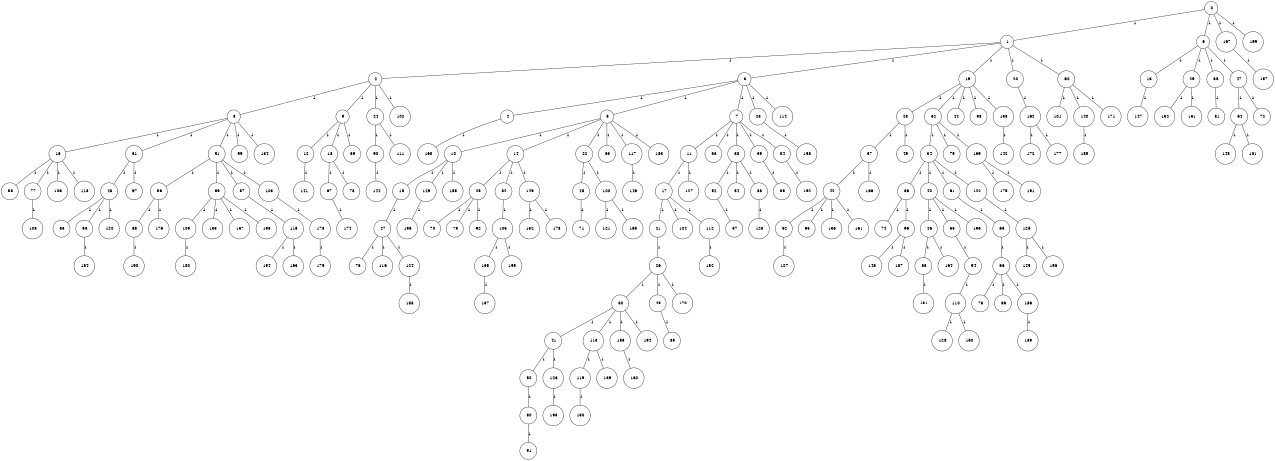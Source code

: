 graph G {
size="8.5,11;"
ratio = "expand;"
fixedsize="true;"
overlap="scale;"
node[shape=circle,width=.12,hight=.12,fontsize=12]
edge[fontsize=12]

0[label=" 0" color=black, pos="1.6350876,0.52455584!"];
1[label=" 1" color=black, pos="2.229905,1.0013973!"];
2[label=" 2" color=black, pos="1.5586693,2.4414965!"];
3[label=" 3" color=black, pos="0.054997711,2.4971963!"];
4[label=" 4" color=black, pos="1.8644468,2.5899394!"];
5[label=" 5" color=black, pos="2.6686515,0.923186!"];
6[label=" 6" color=black, pos="2.0241007,0.74109129!"];
7[label=" 7" color=black, pos="0.97626877,1.6148009!"];
8[label=" 8" color=black, pos="2.7486055,2.8520395!"];
9[label=" 9" color=black, pos="0.7809538,0.24679969!"];
10[label=" 10" color=black, pos="2.9825763,2.9487399!"];
11[label=" 11" color=black, pos="1.6739756,1.5049684!"];
12[label=" 12" color=black, pos="0.68187527,2.9230553!"];
13[label=" 13" color=black, pos="2.1786847,2.8870992!"];
14[label=" 14" color=black, pos="2.0135191,0.53529103!"];
15[label=" 15" color=black, pos="1.7840026,1.6011442!"];
16[label=" 16" color=black, pos="1.2894487,2.5111187!"];
17[label=" 17" color=black, pos="0.30662054,2.4100257!"];
18[label=" 18" color=black, pos="0.44621456,1.3267708!"];
19[label=" 19" color=black, pos="0.80470182,1.6586125!"];
20[label=" 20" color=black, pos="1.926647,0.83710385!"];
21[label=" 21" color=black, pos="1.427909,0.30811702!"];
22[label=" 22" color=black, pos="2.3523935,1.431216!"];
23[label=" 23" color=black, pos="1.9935,1.6690043!"];
24[label=" 24" color=black, pos="2.485544,2.3533513!"];
25[label=" 25" color=black, pos="0.93804147,1.0813613!"];
26[label=" 26" color=black, pos="0.1221426,2.5044462!"];
27[label=" 27" color=black, pos="0.23987121,0.41342151!"];
28[label=" 28" color=black, pos="0.74472638,0.27184985!"];
29[label=" 29" color=black, pos="1.9747284,1.6140636!"];
30[label=" 30" color=black, pos="2.4233749,0.46351811!"];
31[label=" 31" color=black, pos="0.077639842,2.6998237!"];
32[label=" 32" color=black, pos="0.3126455,2.3553483!"];
33[label=" 33" color=black, pos="1.816552,2.634943!"];
34[label=" 34" color=black, pos="1.8448416,2.865539!"];
35[label=" 35" color=black, pos="2.3024478,0.25123102!"];
36[label=" 36" color=black, pos="0.52948588,2.2198096!"];
37[label=" 37" color=black, pos="0.10304773,1.8313362!"];
38[label=" 38" color=black, pos="0.87915274,2.9432976!"];
39[label=" 39" color=black, pos="0.42737677,2.5199764!"];
40[label=" 40" color=black, pos="2.6962963,0.99070923!"];
41[label=" 41" color=black, pos="0.31203424,1.4515428!"];
42[label=" 42" color=black, pos="1.7650414,0.2415887!"];
43[label=" 43" color=black, pos="0.59604234,1.1146633!"];
44[label=" 44" color=black, pos="0.015900584,1.6297425!"];
45[label=" 45" color=black, pos="1.1683461,1.645371!"];
46[label=" 46" color=black, pos="1.7559331,0.0042913896!"];
47[label=" 47" color=black, pos="1.2317898,0.92333208!"];
48[label=" 48" color=black, pos="0.39959244,2.4409343!"];
49[label=" 49" color=black, pos="2.5396936,1.8685026!"];
50[label=" 50" color=black, pos="2.209559,2.3722241!"];
51[label=" 51" color=black, pos="2.602911,1.9311295!"];
52[label=" 52" color=black, pos="2.8213604,1.7377599!"];
53[label=" 53" color=black, pos="2.0219507,1.0372052!"];
54[label=" 54" color=black, pos="2.9717994,0.96119362!"];
55[label=" 55" color=black, pos="2.5657644,1.1316752!"];
56[label=" 56" color=black, pos="0.79856702,0.67698353!"];
57[label=" 57" color=black, pos="0.4650867,2.6429955!"];
58[label=" 58" color=black, pos="0.65557733,0.48024697!"];
59[label=" 59" color=black, pos="1.5021071,0.87729985!"];
60[label=" 60" color=black, pos="1.9722485,0.31317393!"];
61[label=" 61" color=black, pos="2.9981906,1.7720831!"];
62[label=" 62" color=black, pos="1.3918758,1.1735791!"];
63[label=" 63" color=black, pos="2.6178024,0.92299703!"];
64[label=" 64" color=black, pos="0.87786394,1.75463!"];
65[label=" 65" color=black, pos="2.1454666,1.0175963!"];
66[label=" 66" color=black, pos="0.41284514,2.0595323!"];
67[label=" 67" color=black, pos="1.9092198,1.2384197!"];
68[label=" 68" color=black, pos="2.5518918,2.8756675!"];
69[label=" 69" color=black, pos="2.9019728,1.5200723!"];
70[label=" 70" color=black, pos="2.3810273,0.25148881!"];
71[label=" 71" color=black, pos="2.9989059,1.415199!"];
72[label=" 72" color=black, pos="0.77446639,1.2197204!"];
73[label=" 73" color=black, pos="1.5674545,0.72097698!"];
74[label=" 74" color=black, pos="0.73515999,2.8952519!"];
75[label=" 75" color=black, pos="2.7173414,2.525848!"];
76[label=" 76" color=black, pos="1.6852653,1.8193156!"];
77[label=" 77" color=black, pos="1.0492661,2.8810867!"];
78[label=" 78" color=black, pos="2.0330394,0.429123!"];
79[label=" 79" color=black, pos="0.30706137,2.908715!"];
80[label=" 80" color=black, pos="0.014150982,1.0014608!"];
81[label=" 81" color=black, pos="1.3657522,2.561905!"];
82[label=" 82" color=black, pos="1.502947,1.7452919!"];
83[label=" 83" color=black, pos="0.59082849,2.4895216!"];
84[label=" 84" color=black, pos="2.6726555,2.8633319!"];
85[label=" 85" color=black, pos="2.6482251,2.152215!"];
86[label=" 86" color=black, pos="0.87699411,0.71320972!"];
87[label=" 87" color=black, pos="0.42565999,0.26558324!"];
88[label=" 88" color=black, pos="0.75036024,0.021416416!"];
89[label=" 89" color=black, pos="2.9894818,0.2170246!"];
90[label=" 90" color=black, pos="0.040478348,1.7127172!"];
91[label=" 91" color=black, pos="2.2334565,2.9074006!"];
92[label=" 92" color=black, pos="2.5110759,0.62803353!"];
93[label=" 93" color=black, pos="2.515151,1.8405654!"];
94[label=" 94" color=black, pos="1.3615865,2.5762006!"];
95[label=" 95" color=black, pos="1.1756999,2.2270575!"];
96[label=" 96" color=black, pos="2.1088279,0.042172578!"];
97[label=" 97" color=black, pos="0.83179533,2.5907385!"];
98[label=" 98" color=black, pos="2.2215137,0.50358052!"];
99[label=" 99" color=black, pos="0.50569445,0.36108209!"];
100[label=" 100" color=black, pos="0.18171357,0.17607128!"];
101[label=" 101" color=black, pos="2.7693641,2.0890097!"];
102[label=" 102" color=black, pos="1.5704118,2.9181971!"];
103[label=" 103" color=black, pos="2.5069942,1.6721719!"];
104[label=" 104" color=black, pos="0.39372845,1.7141318!"];
105[label=" 105" color=black, pos="2.9735417,1.0977975!"];
106[label=" 106" color=black, pos="0.60832605,0.65002551!"];
107[label=" 107" color=black, pos="0.012359097,1.1307908!"];
108[label=" 108" color=black, pos="1.0002232,2.8909373!"];
109[label=" 109" color=black, pos="1.3234988,0.90053796!"];
110[label=" 110" color=black, pos="0.64515737,2.6400224!"];
111[label=" 111" color=black, pos="1.9639896,2.7679737!"];
112[label=" 112" color=black, pos="2.0265387,1.5832419!"];
113[label=" 113" color=black, pos="1.7869759,0.19513574!"];
114[label=" 114" color=black, pos="1.2824173,0.50932242!"];
115[label=" 115" color=black, pos="1.8562688,0.48884906!"];
116[label=" 116" color=black, pos="1.9469754,1.6260794!"];
117[label=" 117" color=black, pos="0.35973333,2.1643848!"];
118[label=" 118" color=black, pos="0.34535242,2.1570423!"];
119[label=" 119" color=black, pos="2.1166014,1.6670601!"];
120[label=" 120" color=black, pos="2.4071215,2.1432205!"];
121[label=" 121" color=black, pos="2.9313413,1.5893993!"];
122[label=" 122" color=black, pos="1.1835175,1.508535!"];
123[label=" 123" color=black, pos="1.738835,2.8962784!"];
124[label=" 124" color=black, pos="0.37717039,1.9562845!"];
125[label=" 125" color=black, pos="1.0489752,1.7417944!"];
126[label=" 126" color=black, pos="1.9250764,1.7036697!"];
127[label=" 127" color=black, pos="0.8238527,2.1848179!"];
128[label=" 128" color=black, pos="2.6210318,1.4250716!"];
129[label=" 129" color=black, pos="1.6663947,0.76613168!"];
130[label=" 130" color=black, pos="0.11319265,1.8896986!"];
131[label=" 131" color=black, pos="1.2720507,2.537838!"];
132[label=" 132" color=black, pos="0.30833485,1.3861248!"];
133[label=" 133" color=black, pos="2.6147917,0.75163763!"];
134[label=" 134" color=black, pos="1.026756,0.58154588!"];
135[label=" 135" color=black, pos="1.8260371,1.0815829!"];
136[label=" 136" color=black, pos="1.0944023,0.99944192!"];
137[label=" 137" color=black, pos="1.5211254,2.6107092!"];
138[label=" 138" color=black, pos="1.0402403,1.4863457!"];
139[label=" 139" color=black, pos="2.2863849,0.96151213!"];
140[label=" 140" color=black, pos="0.5183061,2.9520297!"];
141[label=" 141" color=black, pos="2.4755562,1.6729659!"];
142[label=" 142" color=black, pos="2.1589747,2.3529209!"];
143[label=" 143" color=black, pos="0.020875551,2.4320806!"];
144[label=" 144" color=black, pos="2.9411583,0.87607484!"];
145[label=" 145" color=black, pos="0.19709611,0.096601802!"];
146[label=" 146" color=black, pos="2.9871919,0.5496274!"];
147[label=" 147" color=black, pos="0.6071312,2.8682965!"];
148[label=" 148" color=black, pos="2.8587765,0.25853508!"];
149[label=" 149" color=black, pos="0.52399362,0.83664495!"];
150[label=" 150" color=black, pos="0.18601267,1.66798!"];
151[label=" 151" color=black, pos="0.62406958,0.32216605!"];
152[label=" 152" color=black, pos="2.5315831,1.0275116!"];
153[label=" 153" color=black, pos="2.685025,1.9660156!"];
154[label=" 154" color=black, pos="1.7070609,1.9457937!"];
155[label=" 155" color=black, pos="2.0267825,2.4396294!"];
156[label=" 156" color=black, pos="1.6344164,0.2198918!"];
157[label=" 157" color=black, pos="0.6296654,0.84137835!"];
158[label=" 158" color=black, pos="2.2461026,1.0225663!"];
159[label=" 159" color=black, pos="0.60941897,0.4354!"];
160[label=" 160" color=black, pos="1.5429732,2.8696813!"];
161[label=" 161" color=black, pos="0.58702493,2.9002151!"];
162[label=" 162" color=black, pos="0.35133994,1.6082779!"];
163[label=" 163" color=black, pos="1.660099,2.2636816!"];
164[label=" 164" color=black, pos="2.7460718,0.45292551!"];
165[label=" 165" color=black, pos="1.5401101,0.19141524!"];
166[label=" 166" color=black, pos="0.80366222,1.6563848!"];
167[label=" 167" color=black, pos="2.5587139,1.5540833!"];
168[label=" 168" color=black, pos="0.55469639,1.3296853!"];
169[label=" 169" color=black, pos="0.25946152,1.4358072!"];
170[label=" 170" color=black, pos="2.0759093,2.988924!"];
171[label=" 171" color=black, pos="2.0919923,0.030523723!"];
172[label=" 172" color=black, pos="2.7361789,2.2138013!"];
173[label=" 173" color=black, pos="2.7777531,2.0625016!"];
174[label=" 174" color=black, pos="2.619198,2.9944965!"];
175[label=" 175" color=black, pos="0.8106713,0.27959904!"];
176[label=" 176" color=black, pos="1.9723444,1.507089!"];
177[label=" 177" color=black, pos="2.8391848,0.84260736!"];
178[label=" 178" color=black, pos="0.98698123,1.6511024!"];
179[label=" 179" color=black, pos="0.08413682,2.9170377!"];
180[label=" 180" color=black, pos="1.1650753,0.096604652!"];
181[label=" 181" color=black, pos="2.5360554,1.5242437!"];
182[label=" 182" color=black, pos="0.87799277,1.3331654!"];
183[label=" 183" color=black, pos="1.06732,0.054031755!"];
184[label=" 184" color=black, pos="0.22204881,0.27147027!"];
185[label=" 185" color=black, pos="2.5040169,1.9763278!"];
186[label=" 186" color=black, pos="1.9456089,1.5699717!"];
187[label=" 187" color=black, pos="1.3090563,2.8500614!"];
188[label=" 188" color=black, pos="0.61784838,1.41696!"];
189[label=" 189" color=black, pos="2.1057724,2.3091573!"];
190[label=" 190" color=black, pos="0.45994397,1.6724292!"];
191[label=" 191" color=black, pos="0.25508713,2.5669284!"];
192[label=" 192" color=black, pos="0.28758176,0.53836959!"];
193[label=" 193" color=black, pos="0.95247626,0.28259687!"];
194[label=" 194" color=black, pos="1.1421275,2.927831!"];
195[label=" 195" color=black, pos="0.33957805,0.92531533!"];
196[label=" 196" color=black, pos="1.7245585,0.11133026!"];
197[label=" 197" color=black, pos="1.2834791,1.8140961!"];
198[label=" 198" color=black, pos="0.062810269,1.270687!"];
199[label=" 199" color=black, pos="2.2129863,0.79503334!"];
0--1[label="1"]
0--6[label="1"]
0--167[label="1"]
0--199[label="1"]
1--2[label="1"]
1--3[label="1"]
1--19[label="1"]
1--20[label="1"]
1--60[label="1"]
2--8[label="1"]
2--9[label="1"]
2--24[label="1"]
2--102[label="1"]
3--4[label="1"]
3--5[label="1"]
3--7[label="1"]
3--28[label="1"]
3--114[label="1"]
4--168[label="1"]
5--10[label="1"]
5--14[label="1"]
5--22[label="1"]
5--63[label="1"]
5--117[label="1"]
5--183[label="1"]
6--13[label="1"]
6--29[label="1"]
6--35[label="1"]
6--47[label="1"]
7--11[label="1"]
7--33[label="1"]
7--38[label="1"]
7--39[label="1"]
7--84[label="1"]
8--16[label="1"]
8--31[label="1"]
8--51[label="1"]
8--99[label="1"]
8--134[label="1"]
9--12[label="1"]
9--18[label="1"]
9--69[label="1"]
10--15[label="1"]
10--129[label="1"]
10--155[label="1"]
11--17[label="1"]
11--127[label="1"]
12--141[label="1"]
13--147[label="1"]
14--25[label="1"]
14--82[label="1"]
14--149[label="1"]
15--27[label="1"]
16--58[label="1"]
16--77[label="1"]
16--106[label="1"]
16--118[label="1"]
17--21[label="1"]
17--104[label="1"]
17--112[label="1"]
18--67[label="1"]
18--78[label="1"]
19--23[label="1"]
19--32[label="1"]
19--44[label="1"]
19--98[label="1"]
19--138[label="1"]
20--162[label="1"]
21--26[label="1"]
22--45[label="1"]
22--100[label="1"]
23--37[label="1"]
23--49[label="1"]
24--90[label="1"]
24--111[label="1"]
25--70[label="1"]
25--79[label="1"]
25--92[label="1"]
26--30[label="1"]
26--48[label="1"]
26--170[label="1"]
27--76[label="1"]
27--116[label="1"]
27--124[label="1"]
28--158[label="1"]
29--132[label="1"]
29--151[label="1"]
30--41[label="1"]
30--113[label="1"]
30--153[label="1"]
30--194[label="1"]
31--43[label="1"]
31--97[label="1"]
32--34[label="1"]
32--75[label="1"]
32--169[label="1"]
34--36[label="1"]
34--40[label="1"]
34--61[label="1"]
34--122[label="1"]
35--81[label="1"]
36--74[label="1"]
36--96[label="1"]
37--42[label="1"]
37--166[label="1"]
38--52[label="1"]
38--54[label="1"]
38--88[label="1"]
39--89[label="1"]
40--46[label="1"]
40--55[label="1"]
40--195[label="1"]
41--50[label="1"]
41--126[label="1"]
42--62[label="1"]
42--95[label="1"]
42--136[label="1"]
42--161[label="1"]
43--53[label="1"]
43--93[label="1"]
43--120[label="1"]
45--71[label="1"]
46--83[label="1"]
46--164[label="1"]
47--64[label="1"]
47--72[label="1"]
48--85[label="1"]
50--80[label="1"]
51--56[label="1"]
51--59[label="1"]
51--87[label="1"]
51--103[label="1"]
52--57[label="1"]
55--94[label="1"]
56--68[label="1"]
56--176[label="1"]
59--109[label="1"]
59--133[label="1"]
59--157[label="1"]
59--198[label="1"]
60--101[label="1"]
60--140[label="1"]
60--171[label="1"]
61--65[label="1"]
62--107[label="1"]
64--148[label="1"]
64--181[label="1"]
65--66[label="1"]
66--73[label="1"]
66--86[label="1"]
66--186[label="1"]
67--174[label="1"]
68--190[label="1"]
77--108[label="1"]
80--91[label="1"]
82--105[label="1"]
83--131[label="1"]
84--192[label="1"]
87--115[label="1"]
88--123[label="1"]
90--144[label="1"]
93--184[label="1"]
94--110[label="1"]
96--143[label="1"]
96--187[label="1"]
100--121[label="1"]
100--165[label="1"]
103--173[label="1"]
105--135[label="1"]
105--159[label="1"]
109--180[label="1"]
110--128[label="1"]
110--150[label="1"]
112--182[label="1"]
113--119[label="1"]
113--139[label="1"]
115--154[label="1"]
115--163[label="1"]
117--146[label="1"]
119--130[label="1"]
122--125[label="1"]
124--188[label="1"]
125--145[label="1"]
125--156[label="1"]
126--193[label="1"]
129--196[label="1"]
135--137[label="1"]
138--142[label="1"]
140--185[label="1"]
149--152[label="1"]
149--178[label="1"]
153--160[label="1"]
162--172[label="1"]
162--177[label="1"]
167--197[label="1"]
169--175[label="1"]
169--191[label="1"]
173--179[label="1"]
186--189[label="1"]

}
